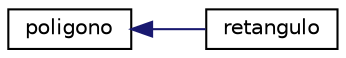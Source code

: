 digraph "Graphical Class Hierarchy"
{
  edge [fontname="Helvetica",fontsize="10",labelfontname="Helvetica",labelfontsize="10"];
  node [fontname="Helvetica",fontsize="10",shape=record];
  rankdir="LR";
  Node1 [label="poligono",height=0.2,width=0.4,color="black", fillcolor="white", style="filled",URL="$classpoligono.html",tooltip="A classe de poligono serve para armazenar poligonos e realizar operações com eles. "];
  Node1 -> Node2 [dir="back",color="midnightblue",fontsize="10",style="solid",fontname="Helvetica"];
  Node2 [label="retangulo",height=0.2,width=0.4,color="black", fillcolor="white", style="filled",URL="$classretangulo.html"];
}
